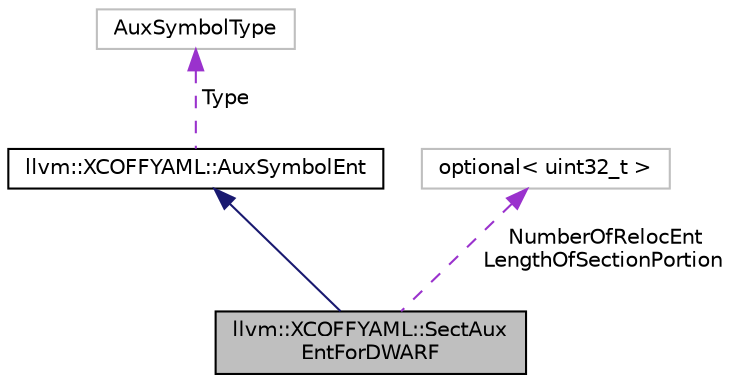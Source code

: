 digraph "llvm::XCOFFYAML::SectAuxEntForDWARF"
{
 // LATEX_PDF_SIZE
  bgcolor="transparent";
  edge [fontname="Helvetica",fontsize="10",labelfontname="Helvetica",labelfontsize="10"];
  node [fontname="Helvetica",fontsize="10",shape=record];
  Node1 [label="llvm::XCOFFYAML::SectAux\lEntForDWARF",height=0.2,width=0.4,color="black", fillcolor="grey75", style="filled", fontcolor="black",tooltip=" "];
  Node2 -> Node1 [dir="back",color="midnightblue",fontsize="10",style="solid",fontname="Helvetica"];
  Node2 [label="llvm::XCOFFYAML::AuxSymbolEnt",height=0.2,width=0.4,color="black",URL="$structllvm_1_1XCOFFYAML_1_1AuxSymbolEnt.html",tooltip=" "];
  Node3 -> Node2 [dir="back",color="darkorchid3",fontsize="10",style="dashed",label=" Type" ,fontname="Helvetica"];
  Node3 [label="AuxSymbolType",height=0.2,width=0.4,color="grey75",tooltip=" "];
  Node4 -> Node1 [dir="back",color="darkorchid3",fontsize="10",style="dashed",label=" NumberOfRelocEnt\nLengthOfSectionPortion" ,fontname="Helvetica"];
  Node4 [label="optional\< uint32_t \>",height=0.2,width=0.4,color="grey75",tooltip=" "];
}
